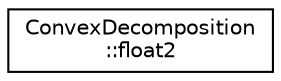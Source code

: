 digraph "Graphical Class Hierarchy"
{
  edge [fontname="Helvetica",fontsize="10",labelfontname="Helvetica",labelfontsize="10"];
  node [fontname="Helvetica",fontsize="10",shape=record];
  rankdir="LR";
  Node1 [label="ConvexDecomposition\l::float2",height=0.2,width=0.4,color="black", fillcolor="white", style="filled",URL="$class_convex_decomposition_1_1float2.html"];
}
